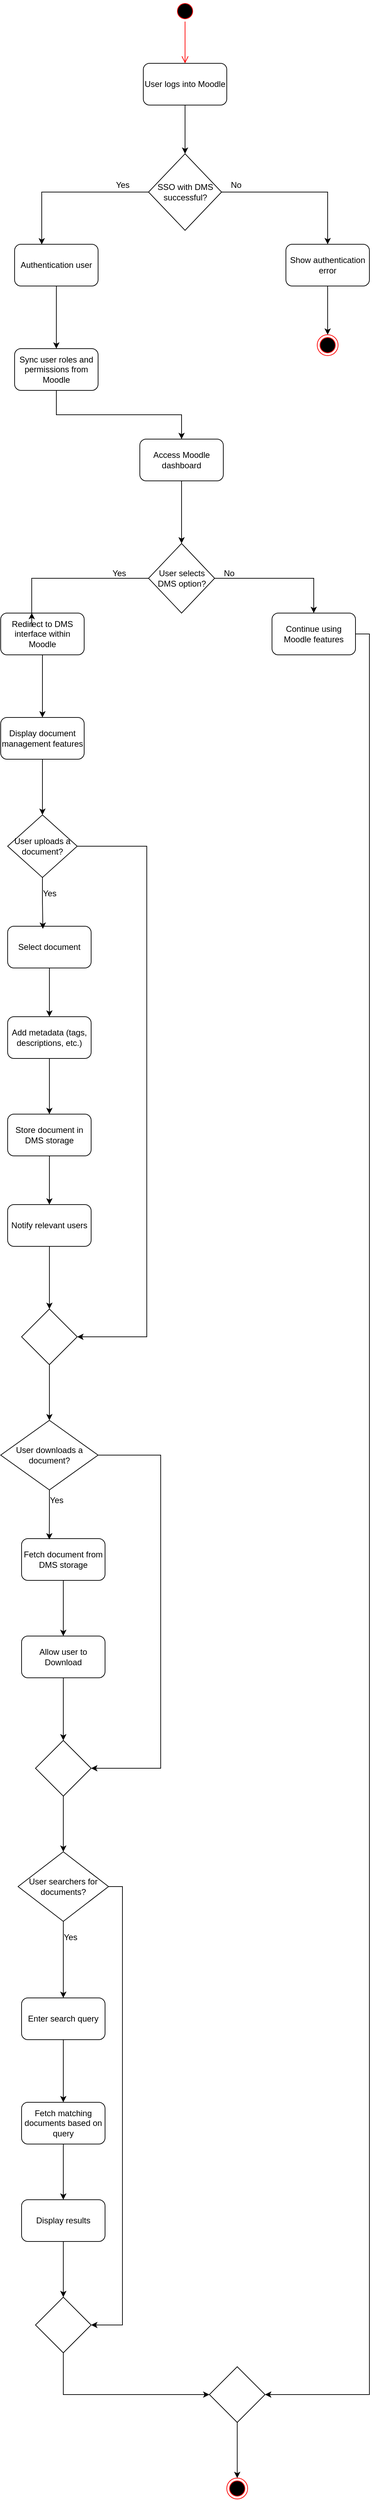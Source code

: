 <mxfile version="25.0.2">
  <diagram name="Page-1" id="fe17RKB5ncaAY6Bj_HTB">
    <mxGraphModel dx="1303" dy="1533" grid="1" gridSize="10" guides="1" tooltips="1" connect="1" arrows="1" fold="1" page="1" pageScale="1" pageWidth="850" pageHeight="1100" math="0" shadow="0">
      <root>
        <mxCell id="0" />
        <mxCell id="1" parent="0" />
        <mxCell id="CyLRwEdK9yTQJQerz9uX-1" value="" style="ellipse;html=1;shape=startState;fillColor=#000000;strokeColor=#ff0000;" vertex="1" parent="1">
          <mxGeometry x="390" y="40" width="30" height="30" as="geometry" />
        </mxCell>
        <mxCell id="CyLRwEdK9yTQJQerz9uX-2" value="" style="edgeStyle=orthogonalEdgeStyle;html=1;verticalAlign=bottom;endArrow=open;endSize=8;strokeColor=#ff0000;rounded=0;" edge="1" source="CyLRwEdK9yTQJQerz9uX-1" parent="1">
          <mxGeometry relative="1" as="geometry">
            <mxPoint x="405" y="130" as="targetPoint" />
          </mxGeometry>
        </mxCell>
        <mxCell id="CyLRwEdK9yTQJQerz9uX-32" style="edgeStyle=orthogonalEdgeStyle;rounded=0;orthogonalLoop=1;jettySize=auto;html=1;exitX=0.5;exitY=1;exitDx=0;exitDy=0;" edge="1" parent="1" source="CyLRwEdK9yTQJQerz9uX-3" target="CyLRwEdK9yTQJQerz9uX-5">
          <mxGeometry relative="1" as="geometry" />
        </mxCell>
        <mxCell id="CyLRwEdK9yTQJQerz9uX-3" value="User logs into Moodle" style="rounded=1;whiteSpace=wrap;html=1;" vertex="1" parent="1">
          <mxGeometry x="345" y="130" width="120" height="60" as="geometry" />
        </mxCell>
        <mxCell id="CyLRwEdK9yTQJQerz9uX-33" style="edgeStyle=orthogonalEdgeStyle;rounded=0;orthogonalLoop=1;jettySize=auto;html=1;exitX=1;exitY=0.5;exitDx=0;exitDy=0;entryX=0.5;entryY=0;entryDx=0;entryDy=0;" edge="1" parent="1" source="CyLRwEdK9yTQJQerz9uX-5" target="CyLRwEdK9yTQJQerz9uX-7">
          <mxGeometry relative="1" as="geometry" />
        </mxCell>
        <mxCell id="CyLRwEdK9yTQJQerz9uX-5" value="SSO with DMS successful?" style="rhombus;whiteSpace=wrap;html=1;" vertex="1" parent="1">
          <mxGeometry x="352.5" y="260" width="105" height="110" as="geometry" />
        </mxCell>
        <mxCell id="CyLRwEdK9yTQJQerz9uX-38" style="edgeStyle=orthogonalEdgeStyle;rounded=0;orthogonalLoop=1;jettySize=auto;html=1;exitX=0.5;exitY=1;exitDx=0;exitDy=0;entryX=0.5;entryY=0;entryDx=0;entryDy=0;" edge="1" parent="1" source="CyLRwEdK9yTQJQerz9uX-6" target="CyLRwEdK9yTQJQerz9uX-9">
          <mxGeometry relative="1" as="geometry" />
        </mxCell>
        <mxCell id="CyLRwEdK9yTQJQerz9uX-6" value="Authentication user" style="rounded=1;whiteSpace=wrap;html=1;" vertex="1" parent="1">
          <mxGeometry x="160" y="390" width="120" height="60" as="geometry" />
        </mxCell>
        <mxCell id="CyLRwEdK9yTQJQerz9uX-71" style="edgeStyle=orthogonalEdgeStyle;rounded=0;orthogonalLoop=1;jettySize=auto;html=1;exitX=0.5;exitY=1;exitDx=0;exitDy=0;entryX=0.5;entryY=0;entryDx=0;entryDy=0;" edge="1" parent="1" source="CyLRwEdK9yTQJQerz9uX-7" target="CyLRwEdK9yTQJQerz9uX-8">
          <mxGeometry relative="1" as="geometry" />
        </mxCell>
        <mxCell id="CyLRwEdK9yTQJQerz9uX-7" value="Show authentication error" style="rounded=1;whiteSpace=wrap;html=1;" vertex="1" parent="1">
          <mxGeometry x="550" y="390" width="120" height="60" as="geometry" />
        </mxCell>
        <mxCell id="CyLRwEdK9yTQJQerz9uX-8" value="" style="ellipse;html=1;shape=endState;fillColor=#000000;strokeColor=#ff0000;" vertex="1" parent="1">
          <mxGeometry x="595" y="520" width="30" height="30" as="geometry" />
        </mxCell>
        <mxCell id="CyLRwEdK9yTQJQerz9uX-39" style="edgeStyle=orthogonalEdgeStyle;rounded=0;orthogonalLoop=1;jettySize=auto;html=1;exitX=0.5;exitY=1;exitDx=0;exitDy=0;entryX=0.5;entryY=0;entryDx=0;entryDy=0;" edge="1" parent="1" source="CyLRwEdK9yTQJQerz9uX-9" target="CyLRwEdK9yTQJQerz9uX-10">
          <mxGeometry relative="1" as="geometry" />
        </mxCell>
        <mxCell id="CyLRwEdK9yTQJQerz9uX-9" value="Sync user roles and permissions from Moodle" style="rounded=1;whiteSpace=wrap;html=1;" vertex="1" parent="1">
          <mxGeometry x="160" y="540" width="120" height="60" as="geometry" />
        </mxCell>
        <mxCell id="CyLRwEdK9yTQJQerz9uX-40" style="edgeStyle=orthogonalEdgeStyle;rounded=0;orthogonalLoop=1;jettySize=auto;html=1;exitX=0.5;exitY=1;exitDx=0;exitDy=0;" edge="1" parent="1" source="CyLRwEdK9yTQJQerz9uX-10" target="CyLRwEdK9yTQJQerz9uX-11">
          <mxGeometry relative="1" as="geometry" />
        </mxCell>
        <mxCell id="CyLRwEdK9yTQJQerz9uX-10" value="Access Moodle dashboard" style="rounded=1;whiteSpace=wrap;html=1;" vertex="1" parent="1">
          <mxGeometry x="340" y="670" width="120" height="60" as="geometry" />
        </mxCell>
        <mxCell id="CyLRwEdK9yTQJQerz9uX-43" style="edgeStyle=orthogonalEdgeStyle;rounded=0;orthogonalLoop=1;jettySize=auto;html=1;exitX=1;exitY=0.5;exitDx=0;exitDy=0;entryX=0.5;entryY=0;entryDx=0;entryDy=0;" edge="1" parent="1" source="CyLRwEdK9yTQJQerz9uX-11" target="CyLRwEdK9yTQJQerz9uX-14">
          <mxGeometry relative="1" as="geometry" />
        </mxCell>
        <mxCell id="CyLRwEdK9yTQJQerz9uX-11" value="User selects DMS option?" style="rhombus;whiteSpace=wrap;html=1;" vertex="1" parent="1">
          <mxGeometry x="352.5" y="820" width="95" height="100" as="geometry" />
        </mxCell>
        <mxCell id="CyLRwEdK9yTQJQerz9uX-47" style="edgeStyle=orthogonalEdgeStyle;rounded=0;orthogonalLoop=1;jettySize=auto;html=1;exitX=0.5;exitY=1;exitDx=0;exitDy=0;" edge="1" parent="1" source="CyLRwEdK9yTQJQerz9uX-12" target="CyLRwEdK9yTQJQerz9uX-13">
          <mxGeometry relative="1" as="geometry" />
        </mxCell>
        <mxCell id="CyLRwEdK9yTQJQerz9uX-12" value="Redirect to DMS interface within Moodle" style="rounded=1;whiteSpace=wrap;html=1;" vertex="1" parent="1">
          <mxGeometry x="140" y="920" width="120" height="60" as="geometry" />
        </mxCell>
        <mxCell id="CyLRwEdK9yTQJQerz9uX-48" style="edgeStyle=orthogonalEdgeStyle;rounded=0;orthogonalLoop=1;jettySize=auto;html=1;exitX=0.5;exitY=1;exitDx=0;exitDy=0;entryX=0.5;entryY=0;entryDx=0;entryDy=0;" edge="1" parent="1" source="CyLRwEdK9yTQJQerz9uX-13" target="CyLRwEdK9yTQJQerz9uX-15">
          <mxGeometry relative="1" as="geometry" />
        </mxCell>
        <mxCell id="CyLRwEdK9yTQJQerz9uX-13" value="Display document management features" style="rounded=1;whiteSpace=wrap;html=1;" vertex="1" parent="1">
          <mxGeometry x="140" y="1070" width="120" height="60" as="geometry" />
        </mxCell>
        <mxCell id="CyLRwEdK9yTQJQerz9uX-46" style="edgeStyle=orthogonalEdgeStyle;rounded=0;orthogonalLoop=1;jettySize=auto;html=1;exitX=1;exitY=0.5;exitDx=0;exitDy=0;entryX=1;entryY=0.5;entryDx=0;entryDy=0;" edge="1" parent="1" source="CyLRwEdK9yTQJQerz9uX-14" target="CyLRwEdK9yTQJQerz9uX-30">
          <mxGeometry relative="1" as="geometry" />
        </mxCell>
        <mxCell id="CyLRwEdK9yTQJQerz9uX-14" value="Continue using Moodle features" style="rounded=1;whiteSpace=wrap;html=1;" vertex="1" parent="1">
          <mxGeometry x="530" y="920" width="120" height="60" as="geometry" />
        </mxCell>
        <mxCell id="CyLRwEdK9yTQJQerz9uX-70" style="edgeStyle=orthogonalEdgeStyle;rounded=0;orthogonalLoop=1;jettySize=auto;html=1;exitX=1;exitY=0.5;exitDx=0;exitDy=0;entryX=1;entryY=0.5;entryDx=0;entryDy=0;" edge="1" parent="1" source="CyLRwEdK9yTQJQerz9uX-15" target="CyLRwEdK9yTQJQerz9uX-20">
          <mxGeometry relative="1" as="geometry">
            <Array as="points">
              <mxPoint x="350" y="1255" />
              <mxPoint x="350" y="1960" />
            </Array>
          </mxGeometry>
        </mxCell>
        <mxCell id="CyLRwEdK9yTQJQerz9uX-15" value="User uploads a document?" style="rhombus;whiteSpace=wrap;html=1;" vertex="1" parent="1">
          <mxGeometry x="150" y="1210" width="100" height="90" as="geometry" />
        </mxCell>
        <mxCell id="CyLRwEdK9yTQJQerz9uX-51" style="edgeStyle=orthogonalEdgeStyle;rounded=0;orthogonalLoop=1;jettySize=auto;html=1;exitX=0.5;exitY=1;exitDx=0;exitDy=0;entryX=0.5;entryY=0;entryDx=0;entryDy=0;" edge="1" parent="1" source="CyLRwEdK9yTQJQerz9uX-16" target="CyLRwEdK9yTQJQerz9uX-17">
          <mxGeometry relative="1" as="geometry" />
        </mxCell>
        <mxCell id="CyLRwEdK9yTQJQerz9uX-16" value="Select document" style="rounded=1;whiteSpace=wrap;html=1;" vertex="1" parent="1">
          <mxGeometry x="150" y="1370" width="120" height="60" as="geometry" />
        </mxCell>
        <mxCell id="CyLRwEdK9yTQJQerz9uX-52" style="edgeStyle=orthogonalEdgeStyle;rounded=0;orthogonalLoop=1;jettySize=auto;html=1;exitX=0.5;exitY=1;exitDx=0;exitDy=0;entryX=0.5;entryY=0;entryDx=0;entryDy=0;" edge="1" parent="1" source="CyLRwEdK9yTQJQerz9uX-17" target="CyLRwEdK9yTQJQerz9uX-18">
          <mxGeometry relative="1" as="geometry" />
        </mxCell>
        <mxCell id="CyLRwEdK9yTQJQerz9uX-17" value="Add metadata (tags, descriptions, etc.)" style="rounded=1;whiteSpace=wrap;html=1;" vertex="1" parent="1">
          <mxGeometry x="150" y="1500" width="120" height="60" as="geometry" />
        </mxCell>
        <mxCell id="CyLRwEdK9yTQJQerz9uX-53" style="edgeStyle=orthogonalEdgeStyle;rounded=0;orthogonalLoop=1;jettySize=auto;html=1;exitX=0.5;exitY=1;exitDx=0;exitDy=0;" edge="1" parent="1" source="CyLRwEdK9yTQJQerz9uX-18" target="CyLRwEdK9yTQJQerz9uX-19">
          <mxGeometry relative="1" as="geometry" />
        </mxCell>
        <mxCell id="CyLRwEdK9yTQJQerz9uX-18" value="Store document in DMS storage" style="rounded=1;whiteSpace=wrap;html=1;" vertex="1" parent="1">
          <mxGeometry x="150" y="1640" width="120" height="60" as="geometry" />
        </mxCell>
        <mxCell id="CyLRwEdK9yTQJQerz9uX-54" style="edgeStyle=orthogonalEdgeStyle;rounded=0;orthogonalLoop=1;jettySize=auto;html=1;exitX=0.5;exitY=1;exitDx=0;exitDy=0;entryX=0.5;entryY=0;entryDx=0;entryDy=0;" edge="1" parent="1" source="CyLRwEdK9yTQJQerz9uX-19" target="CyLRwEdK9yTQJQerz9uX-20">
          <mxGeometry relative="1" as="geometry" />
        </mxCell>
        <mxCell id="CyLRwEdK9yTQJQerz9uX-19" value="Notify relevant users" style="rounded=1;whiteSpace=wrap;html=1;" vertex="1" parent="1">
          <mxGeometry x="150" y="1770" width="120" height="60" as="geometry" />
        </mxCell>
        <mxCell id="CyLRwEdK9yTQJQerz9uX-55" style="edgeStyle=orthogonalEdgeStyle;rounded=0;orthogonalLoop=1;jettySize=auto;html=1;exitX=0.5;exitY=1;exitDx=0;exitDy=0;entryX=0.5;entryY=0;entryDx=0;entryDy=0;" edge="1" parent="1" source="CyLRwEdK9yTQJQerz9uX-20" target="CyLRwEdK9yTQJQerz9uX-21">
          <mxGeometry relative="1" as="geometry" />
        </mxCell>
        <mxCell id="CyLRwEdK9yTQJQerz9uX-20" value="" style="rhombus;whiteSpace=wrap;html=1;" vertex="1" parent="1">
          <mxGeometry x="170" y="1920" width="80" height="80" as="geometry" />
        </mxCell>
        <mxCell id="CyLRwEdK9yTQJQerz9uX-69" style="edgeStyle=orthogonalEdgeStyle;rounded=0;orthogonalLoop=1;jettySize=auto;html=1;exitX=1;exitY=0.5;exitDx=0;exitDy=0;entryX=1;entryY=0.5;entryDx=0;entryDy=0;" edge="1" parent="1" source="CyLRwEdK9yTQJQerz9uX-21" target="CyLRwEdK9yTQJQerz9uX-24">
          <mxGeometry relative="1" as="geometry">
            <Array as="points">
              <mxPoint x="370" y="2130" />
              <mxPoint x="370" y="2580" />
            </Array>
          </mxGeometry>
        </mxCell>
        <mxCell id="CyLRwEdK9yTQJQerz9uX-21" value="User downloads a document?" style="rhombus;whiteSpace=wrap;html=1;" vertex="1" parent="1">
          <mxGeometry x="140" y="2080" width="140" height="100" as="geometry" />
        </mxCell>
        <mxCell id="CyLRwEdK9yTQJQerz9uX-58" style="edgeStyle=orthogonalEdgeStyle;rounded=0;orthogonalLoop=1;jettySize=auto;html=1;exitX=0.5;exitY=1;exitDx=0;exitDy=0;entryX=0.5;entryY=0;entryDx=0;entryDy=0;" edge="1" parent="1" source="CyLRwEdK9yTQJQerz9uX-22" target="CyLRwEdK9yTQJQerz9uX-23">
          <mxGeometry relative="1" as="geometry" />
        </mxCell>
        <mxCell id="CyLRwEdK9yTQJQerz9uX-22" value="Fetch document from DMS storage" style="rounded=1;whiteSpace=wrap;html=1;" vertex="1" parent="1">
          <mxGeometry x="170" y="2250" width="120" height="60" as="geometry" />
        </mxCell>
        <mxCell id="CyLRwEdK9yTQJQerz9uX-59" style="edgeStyle=orthogonalEdgeStyle;rounded=0;orthogonalLoop=1;jettySize=auto;html=1;exitX=0.5;exitY=1;exitDx=0;exitDy=0;entryX=0.5;entryY=0;entryDx=0;entryDy=0;" edge="1" parent="1" source="CyLRwEdK9yTQJQerz9uX-23" target="CyLRwEdK9yTQJQerz9uX-24">
          <mxGeometry relative="1" as="geometry" />
        </mxCell>
        <mxCell id="CyLRwEdK9yTQJQerz9uX-23" value="Allow user to Download" style="rounded=1;whiteSpace=wrap;html=1;" vertex="1" parent="1">
          <mxGeometry x="170" y="2390" width="120" height="60" as="geometry" />
        </mxCell>
        <mxCell id="CyLRwEdK9yTQJQerz9uX-60" style="edgeStyle=orthogonalEdgeStyle;rounded=0;orthogonalLoop=1;jettySize=auto;html=1;exitX=0.5;exitY=1;exitDx=0;exitDy=0;entryX=0.5;entryY=0;entryDx=0;entryDy=0;" edge="1" parent="1" source="CyLRwEdK9yTQJQerz9uX-24" target="CyLRwEdK9yTQJQerz9uX-25">
          <mxGeometry relative="1" as="geometry" />
        </mxCell>
        <mxCell id="CyLRwEdK9yTQJQerz9uX-24" value="" style="rhombus;whiteSpace=wrap;html=1;" vertex="1" parent="1">
          <mxGeometry x="190" y="2540" width="80" height="80" as="geometry" />
        </mxCell>
        <mxCell id="CyLRwEdK9yTQJQerz9uX-61" style="edgeStyle=orthogonalEdgeStyle;rounded=0;orthogonalLoop=1;jettySize=auto;html=1;exitX=0.5;exitY=1;exitDx=0;exitDy=0;entryX=0.5;entryY=0;entryDx=0;entryDy=0;" edge="1" parent="1" source="CyLRwEdK9yTQJQerz9uX-25" target="CyLRwEdK9yTQJQerz9uX-26">
          <mxGeometry relative="1" as="geometry" />
        </mxCell>
        <mxCell id="CyLRwEdK9yTQJQerz9uX-68" style="edgeStyle=orthogonalEdgeStyle;rounded=0;orthogonalLoop=1;jettySize=auto;html=1;exitX=1;exitY=0.5;exitDx=0;exitDy=0;entryX=1;entryY=0.5;entryDx=0;entryDy=0;" edge="1" parent="1" source="CyLRwEdK9yTQJQerz9uX-25" target="CyLRwEdK9yTQJQerz9uX-29">
          <mxGeometry relative="1" as="geometry" />
        </mxCell>
        <mxCell id="CyLRwEdK9yTQJQerz9uX-25" value="User searchers for documents?" style="rhombus;whiteSpace=wrap;html=1;" vertex="1" parent="1">
          <mxGeometry x="165" y="2700" width="130" height="100" as="geometry" />
        </mxCell>
        <mxCell id="CyLRwEdK9yTQJQerz9uX-63" style="edgeStyle=orthogonalEdgeStyle;rounded=0;orthogonalLoop=1;jettySize=auto;html=1;exitX=0.5;exitY=1;exitDx=0;exitDy=0;entryX=0.5;entryY=0;entryDx=0;entryDy=0;" edge="1" parent="1" source="CyLRwEdK9yTQJQerz9uX-26" target="CyLRwEdK9yTQJQerz9uX-27">
          <mxGeometry relative="1" as="geometry" />
        </mxCell>
        <mxCell id="CyLRwEdK9yTQJQerz9uX-26" value="Enter search query" style="rounded=1;whiteSpace=wrap;html=1;" vertex="1" parent="1">
          <mxGeometry x="170" y="2910" width="120" height="60" as="geometry" />
        </mxCell>
        <mxCell id="CyLRwEdK9yTQJQerz9uX-64" style="edgeStyle=orthogonalEdgeStyle;rounded=0;orthogonalLoop=1;jettySize=auto;html=1;exitX=0.5;exitY=1;exitDx=0;exitDy=0;entryX=0.5;entryY=0;entryDx=0;entryDy=0;" edge="1" parent="1" source="CyLRwEdK9yTQJQerz9uX-27" target="CyLRwEdK9yTQJQerz9uX-28">
          <mxGeometry relative="1" as="geometry" />
        </mxCell>
        <mxCell id="CyLRwEdK9yTQJQerz9uX-27" value="Fetch matching documents based on query" style="rounded=1;whiteSpace=wrap;html=1;" vertex="1" parent="1">
          <mxGeometry x="170" y="3060" width="120" height="60" as="geometry" />
        </mxCell>
        <mxCell id="CyLRwEdK9yTQJQerz9uX-65" style="edgeStyle=orthogonalEdgeStyle;rounded=0;orthogonalLoop=1;jettySize=auto;html=1;exitX=0.5;exitY=1;exitDx=0;exitDy=0;entryX=0.5;entryY=0;entryDx=0;entryDy=0;" edge="1" parent="1" source="CyLRwEdK9yTQJQerz9uX-28" target="CyLRwEdK9yTQJQerz9uX-29">
          <mxGeometry relative="1" as="geometry" />
        </mxCell>
        <mxCell id="CyLRwEdK9yTQJQerz9uX-28" value="Display results" style="rounded=1;whiteSpace=wrap;html=1;" vertex="1" parent="1">
          <mxGeometry x="170" y="3200" width="120" height="60" as="geometry" />
        </mxCell>
        <mxCell id="CyLRwEdK9yTQJQerz9uX-66" style="edgeStyle=orthogonalEdgeStyle;rounded=0;orthogonalLoop=1;jettySize=auto;html=1;exitX=0.5;exitY=1;exitDx=0;exitDy=0;entryX=0;entryY=0.5;entryDx=0;entryDy=0;" edge="1" parent="1" source="CyLRwEdK9yTQJQerz9uX-29" target="CyLRwEdK9yTQJQerz9uX-30">
          <mxGeometry relative="1" as="geometry" />
        </mxCell>
        <mxCell id="CyLRwEdK9yTQJQerz9uX-29" value="" style="rhombus;whiteSpace=wrap;html=1;" vertex="1" parent="1">
          <mxGeometry x="190" y="3340" width="80" height="80" as="geometry" />
        </mxCell>
        <mxCell id="CyLRwEdK9yTQJQerz9uX-67" style="edgeStyle=orthogonalEdgeStyle;rounded=0;orthogonalLoop=1;jettySize=auto;html=1;exitX=0.5;exitY=1;exitDx=0;exitDy=0;entryX=0.5;entryY=0;entryDx=0;entryDy=0;" edge="1" parent="1" source="CyLRwEdK9yTQJQerz9uX-30" target="CyLRwEdK9yTQJQerz9uX-31">
          <mxGeometry relative="1" as="geometry" />
        </mxCell>
        <mxCell id="CyLRwEdK9yTQJQerz9uX-30" value="" style="rhombus;whiteSpace=wrap;html=1;" vertex="1" parent="1">
          <mxGeometry x="440" y="3440" width="80" height="80" as="geometry" />
        </mxCell>
        <mxCell id="CyLRwEdK9yTQJQerz9uX-31" value="" style="ellipse;html=1;shape=endState;fillColor=#000000;strokeColor=#ff0000;" vertex="1" parent="1">
          <mxGeometry x="465" y="3600" width="30" height="30" as="geometry" />
        </mxCell>
        <mxCell id="CyLRwEdK9yTQJQerz9uX-34" value="No" style="text;html=1;align=center;verticalAlign=middle;resizable=0;points=[];autosize=1;strokeColor=none;fillColor=none;" vertex="1" parent="1">
          <mxGeometry x="457.5" y="290" width="40" height="30" as="geometry" />
        </mxCell>
        <mxCell id="CyLRwEdK9yTQJQerz9uX-35" style="edgeStyle=orthogonalEdgeStyle;rounded=0;orthogonalLoop=1;jettySize=auto;html=1;exitX=0;exitY=0.5;exitDx=0;exitDy=0;entryX=0.325;entryY=0.005;entryDx=0;entryDy=0;entryPerimeter=0;" edge="1" parent="1" source="CyLRwEdK9yTQJQerz9uX-5" target="CyLRwEdK9yTQJQerz9uX-6">
          <mxGeometry relative="1" as="geometry" />
        </mxCell>
        <mxCell id="CyLRwEdK9yTQJQerz9uX-36" value="Yes" style="text;html=1;align=center;verticalAlign=middle;resizable=0;points=[];autosize=1;strokeColor=none;fillColor=none;" vertex="1" parent="1">
          <mxGeometry x="295" y="290" width="40" height="30" as="geometry" />
        </mxCell>
        <mxCell id="CyLRwEdK9yTQJQerz9uX-41" style="edgeStyle=orthogonalEdgeStyle;rounded=0;orthogonalLoop=1;jettySize=auto;html=1;exitX=0;exitY=0.5;exitDx=0;exitDy=0;entryX=0.372;entryY=-0.003;entryDx=0;entryDy=0;entryPerimeter=0;" edge="1" parent="1" source="CyLRwEdK9yTQJQerz9uX-11" target="CyLRwEdK9yTQJQerz9uX-12">
          <mxGeometry relative="1" as="geometry" />
        </mxCell>
        <mxCell id="CyLRwEdK9yTQJQerz9uX-42" value="Yes" style="text;html=1;align=center;verticalAlign=middle;resizable=0;points=[];autosize=1;strokeColor=none;fillColor=none;" vertex="1" parent="1">
          <mxGeometry x="290" y="848" width="40" height="30" as="geometry" />
        </mxCell>
        <mxCell id="CyLRwEdK9yTQJQerz9uX-44" value="No" style="text;html=1;align=center;verticalAlign=middle;resizable=0;points=[];autosize=1;strokeColor=none;fillColor=none;" vertex="1" parent="1">
          <mxGeometry x="447.5" y="848" width="40" height="30" as="geometry" />
        </mxCell>
        <mxCell id="CyLRwEdK9yTQJQerz9uX-49" style="edgeStyle=orthogonalEdgeStyle;rounded=0;orthogonalLoop=1;jettySize=auto;html=1;exitX=0.5;exitY=1;exitDx=0;exitDy=0;entryX=0.422;entryY=0.062;entryDx=0;entryDy=0;entryPerimeter=0;" edge="1" parent="1" source="CyLRwEdK9yTQJQerz9uX-15" target="CyLRwEdK9yTQJQerz9uX-16">
          <mxGeometry relative="1" as="geometry" />
        </mxCell>
        <mxCell id="CyLRwEdK9yTQJQerz9uX-50" value="Yes" style="text;html=1;align=center;verticalAlign=middle;resizable=0;points=[];autosize=1;strokeColor=none;fillColor=none;" vertex="1" parent="1">
          <mxGeometry x="190" y="1308" width="40" height="30" as="geometry" />
        </mxCell>
        <mxCell id="CyLRwEdK9yTQJQerz9uX-56" style="edgeStyle=orthogonalEdgeStyle;rounded=0;orthogonalLoop=1;jettySize=auto;html=1;exitX=0.5;exitY=1;exitDx=0;exitDy=0;entryX=0.332;entryY=0.02;entryDx=0;entryDy=0;entryPerimeter=0;" edge="1" parent="1" source="CyLRwEdK9yTQJQerz9uX-21" target="CyLRwEdK9yTQJQerz9uX-22">
          <mxGeometry relative="1" as="geometry" />
        </mxCell>
        <mxCell id="CyLRwEdK9yTQJQerz9uX-57" value="Yes" style="text;html=1;align=center;verticalAlign=middle;resizable=0;points=[];autosize=1;strokeColor=none;fillColor=none;" vertex="1" parent="1">
          <mxGeometry x="200" y="2180" width="40" height="30" as="geometry" />
        </mxCell>
        <mxCell id="CyLRwEdK9yTQJQerz9uX-62" value="Yes" style="text;html=1;align=center;verticalAlign=middle;resizable=0;points=[];autosize=1;strokeColor=none;fillColor=none;" vertex="1" parent="1">
          <mxGeometry x="220" y="2808" width="40" height="30" as="geometry" />
        </mxCell>
      </root>
    </mxGraphModel>
  </diagram>
</mxfile>

